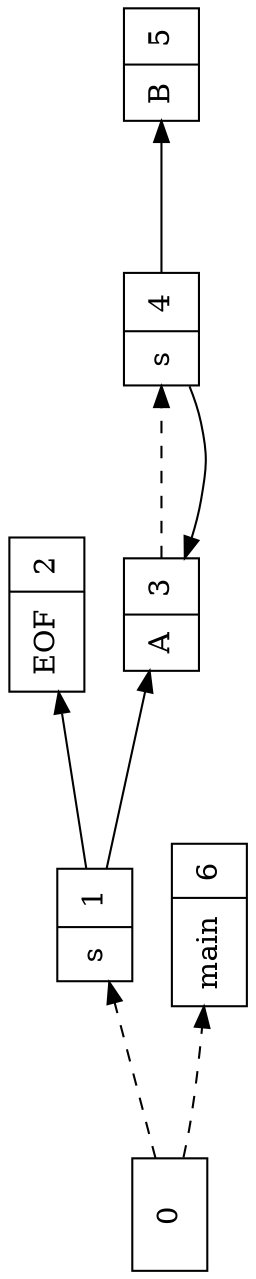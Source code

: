 digraph G {
orientation = landscape;
rankdir = LR;
ratio = compress;
s0 [ label="0", shape = record ] ;
s1 [ label="{s|1}", shape = record ] ;
s2 [ label="{EOF|2}", shape = record ] ;
s3 [ label="{A|3}", shape = record ] ;
s4 [ label="{s|4}", shape = record ] ;
s5 [ label="{B|5}", shape = record ] ;
s6 [ label="{main|6}", shape = record ] ;
s0 -> s1 [ label="        ", style = dashed ] ;
s0 -> s6 [ label="        ", style = dashed ] ;
s1 -> s2 [ label="        ", style = solid ] ;
s1 -> s3 [ label="        ", style = solid ] ;
s3 -> s4 [ label="        ", style = dashed ] ;
s4 -> s5 [ label="        ", style = solid ] ;
s4 -> s3 [ label="        ", style = solid ] ;

}
